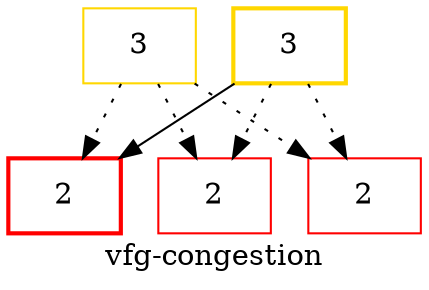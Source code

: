 digraph "vfg-congestion" {
    label="vfg-congestion";
node [shape=box];
"1331: $r5 = virtualinvoke this.<org.apache.commons.lang3.text.StrBuilder: java.lang.String getNullText()>()" [label=3] [color=gold]
"1317: $r5 = virtualinvoke obj.<java.lang.Object: java.lang.String toString()>()" [label=3] [style=bold] [color=gold]
"1319: strLen = virtualinvoke $r5.<java.lang.String: int length()>()" [label=2] [style=bold] [color=red]
"1321: virtualinvoke $r5.<java.lang.String: void getChars(int,int,char[],int)>(0, width, $r3, $i8)" [label=2] [color=red]
"1324: virtualinvoke $r5.<java.lang.String: void getChars(int,int,char[],int)>(0, strLen, $r1, $i2)" [label=2] [color=red]
"1331: $r5 = virtualinvoke this.<org.apache.commons.lang3.text.StrBuilder: java.lang.String getNullText()>()"->"1319: strLen = virtualinvoke $r5.<java.lang.String: int length()>()" [style=dotted];

"1331: $r5 = virtualinvoke this.<org.apache.commons.lang3.text.StrBuilder: java.lang.String getNullText()>()"->"1321: virtualinvoke $r5.<java.lang.String: void getChars(int,int,char[],int)>(0, width, $r3, $i8)" [style=dotted];

"1331: $r5 = virtualinvoke this.<org.apache.commons.lang3.text.StrBuilder: java.lang.String getNullText()>()"->"1324: virtualinvoke $r5.<java.lang.String: void getChars(int,int,char[],int)>(0, strLen, $r1, $i2)" [style=dotted];

"1317: $r5 = virtualinvoke obj.<java.lang.Object: java.lang.String toString()>()"->"1319: strLen = virtualinvoke $r5.<java.lang.String: int length()>()";

"1317: $r5 = virtualinvoke obj.<java.lang.Object: java.lang.String toString()>()"->"1321: virtualinvoke $r5.<java.lang.String: void getChars(int,int,char[],int)>(0, width, $r3, $i8)" [style=dotted];

"1317: $r5 = virtualinvoke obj.<java.lang.Object: java.lang.String toString()>()"->"1324: virtualinvoke $r5.<java.lang.String: void getChars(int,int,char[],int)>(0, strLen, $r1, $i2)" [style=dotted];

}